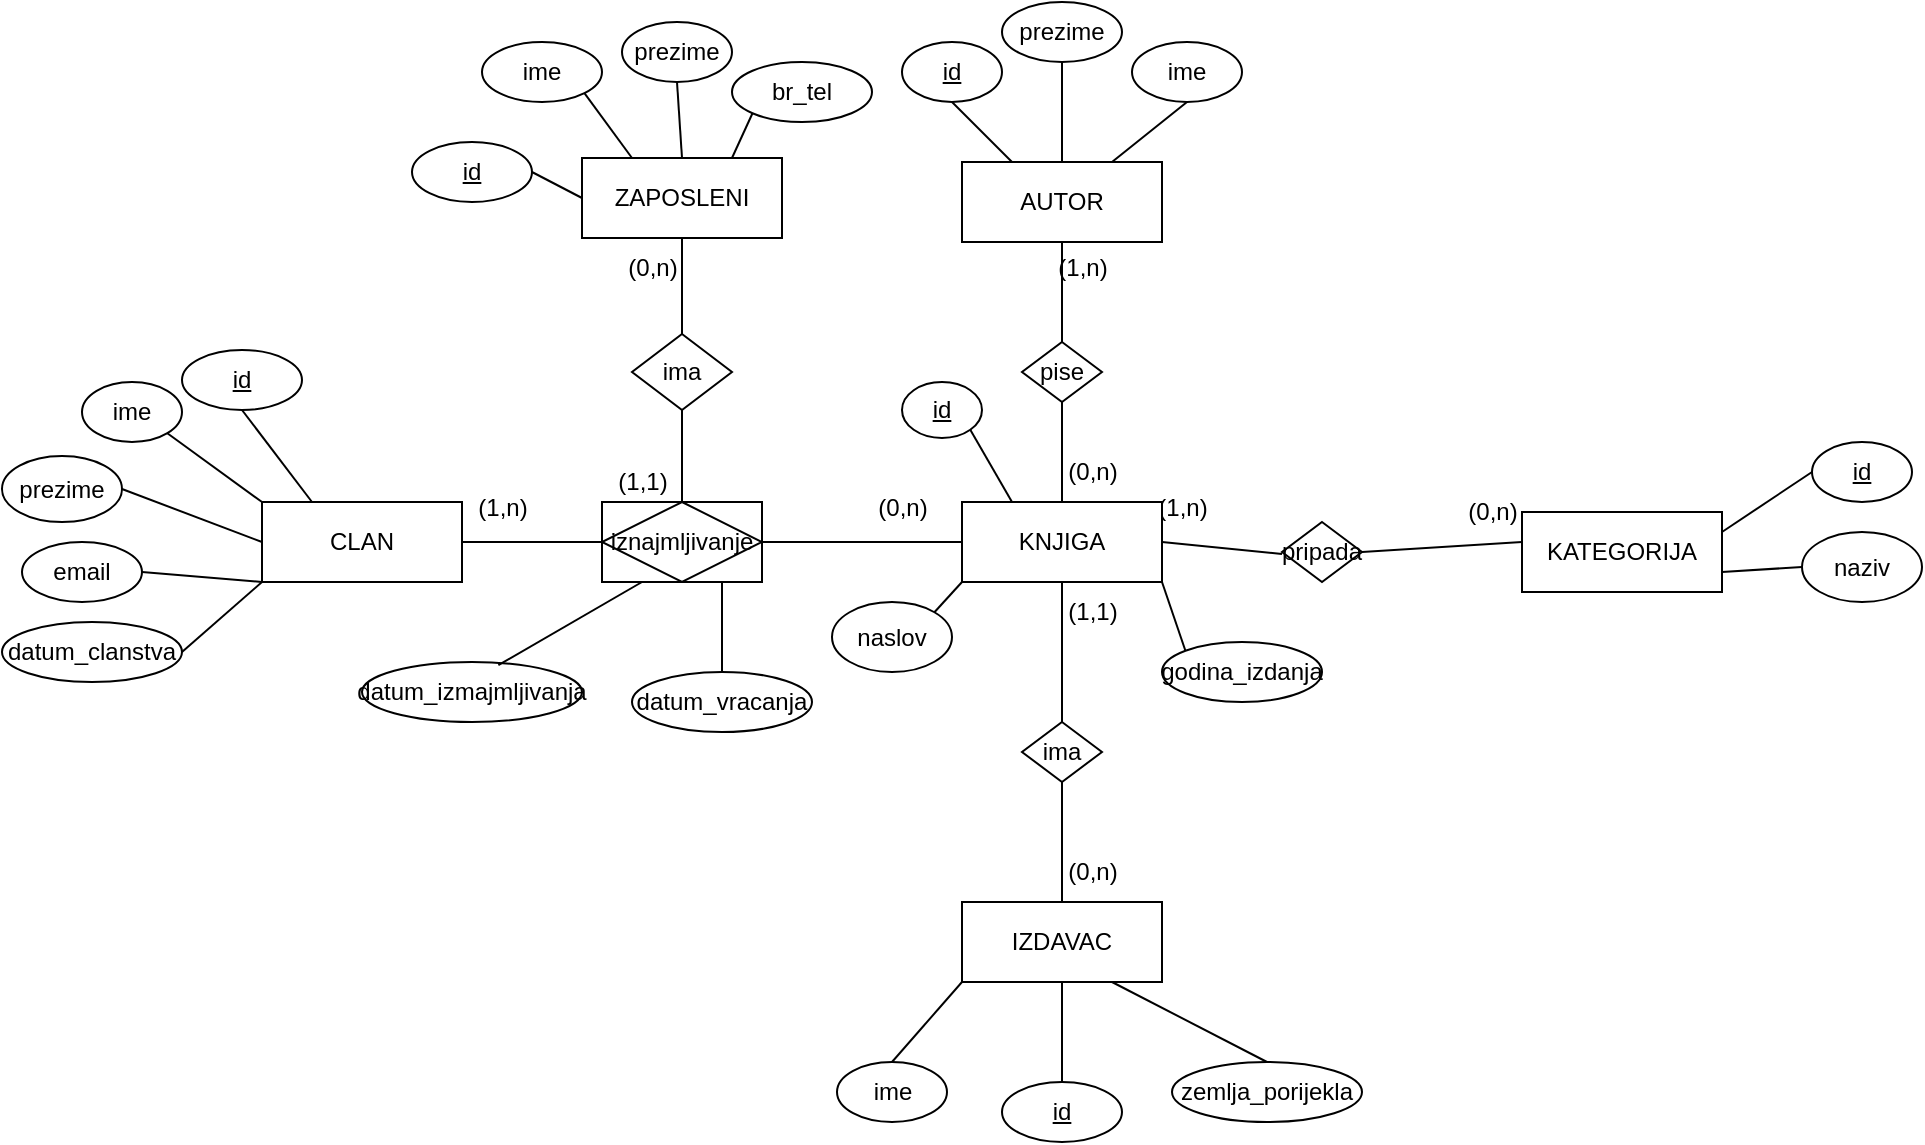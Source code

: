 <mxfile version="26.0.16">
  <diagram name="Page-1" id="YqvuZU1qee51eaF9YIpm">
    <mxGraphModel dx="548" dy="1721" grid="1" gridSize="10" guides="1" tooltips="1" connect="1" arrows="1" fold="1" page="1" pageScale="1" pageWidth="850" pageHeight="1100" math="0" shadow="0">
      <root>
        <mxCell id="0" />
        <mxCell id="1" parent="0" />
        <mxCell id="rZ0ERCzyULRFONIbK_t7-1" value="CLAN" style="whiteSpace=wrap;html=1;align=center;" vertex="1" parent="1">
          <mxGeometry x="210" y="120" width="100" height="40" as="geometry" />
        </mxCell>
        <mxCell id="rZ0ERCzyULRFONIbK_t7-3" value="IZDAVAC" style="whiteSpace=wrap;html=1;align=center;" vertex="1" parent="1">
          <mxGeometry x="560" y="320" width="100" height="40" as="geometry" />
        </mxCell>
        <mxCell id="rZ0ERCzyULRFONIbK_t7-5" value="AUTOR" style="whiteSpace=wrap;html=1;align=center;" vertex="1" parent="1">
          <mxGeometry x="560" y="-50" width="100" height="40" as="geometry" />
        </mxCell>
        <mxCell id="rZ0ERCzyULRFONIbK_t7-6" value="KATEGORIJA" style="whiteSpace=wrap;html=1;align=center;" vertex="1" parent="1">
          <mxGeometry x="840" y="125" width="100" height="40" as="geometry" />
        </mxCell>
        <mxCell id="rZ0ERCzyULRFONIbK_t7-8" value="ima" style="shape=rhombus;perimeter=rhombusPerimeter;whiteSpace=wrap;html=1;align=center;" vertex="1" parent="1">
          <mxGeometry x="590" y="230" width="40" height="30" as="geometry" />
        </mxCell>
        <mxCell id="rZ0ERCzyULRFONIbK_t7-9" value="" style="endArrow=none;html=1;rounded=0;exitX=0.5;exitY=1;exitDx=0;exitDy=0;entryX=0.5;entryY=0;entryDx=0;entryDy=0;" edge="1" parent="1" source="rZ0ERCzyULRFONIbK_t7-23" target="rZ0ERCzyULRFONIbK_t7-8">
          <mxGeometry relative="1" as="geometry">
            <mxPoint x="610" y="160" as="sourcePoint" />
            <mxPoint x="660" y="170" as="targetPoint" />
          </mxGeometry>
        </mxCell>
        <mxCell id="rZ0ERCzyULRFONIbK_t7-10" value="" style="endArrow=none;html=1;rounded=0;exitX=0.5;exitY=0;exitDx=0;exitDy=0;entryX=0.5;entryY=1;entryDx=0;entryDy=0;" edge="1" parent="1" source="rZ0ERCzyULRFONIbK_t7-3" target="rZ0ERCzyULRFONIbK_t7-8">
          <mxGeometry relative="1" as="geometry">
            <mxPoint x="500" y="170" as="sourcePoint" />
            <mxPoint x="660" y="170" as="targetPoint" />
          </mxGeometry>
        </mxCell>
        <mxCell id="rZ0ERCzyULRFONIbK_t7-11" value="(0,n)" style="text;html=1;align=center;verticalAlign=middle;resizable=0;points=[];autosize=1;strokeColor=none;fillColor=none;" vertex="1" parent="1">
          <mxGeometry x="600" y="290" width="50" height="30" as="geometry" />
        </mxCell>
        <mxCell id="rZ0ERCzyULRFONIbK_t7-12" value="(1,1)" style="text;html=1;align=center;verticalAlign=middle;resizable=0;points=[];autosize=1;strokeColor=none;fillColor=none;" vertex="1" parent="1">
          <mxGeometry x="600" y="160" width="50" height="30" as="geometry" />
        </mxCell>
        <mxCell id="rZ0ERCzyULRFONIbK_t7-13" value="pise" style="shape=rhombus;perimeter=rhombusPerimeter;whiteSpace=wrap;html=1;align=center;" vertex="1" parent="1">
          <mxGeometry x="590" y="40" width="40" height="30" as="geometry" />
        </mxCell>
        <mxCell id="rZ0ERCzyULRFONIbK_t7-14" value="" style="endArrow=none;html=1;rounded=0;exitX=0.5;exitY=1;exitDx=0;exitDy=0;entryX=0.5;entryY=0;entryDx=0;entryDy=0;" edge="1" parent="1" source="rZ0ERCzyULRFONIbK_t7-13" target="rZ0ERCzyULRFONIbK_t7-23">
          <mxGeometry relative="1" as="geometry">
            <mxPoint x="400" y="170" as="sourcePoint" />
            <mxPoint x="610" y="120" as="targetPoint" />
          </mxGeometry>
        </mxCell>
        <mxCell id="rZ0ERCzyULRFONIbK_t7-15" value="" style="endArrow=none;html=1;rounded=0;exitX=0.5;exitY=1;exitDx=0;exitDy=0;entryX=0.5;entryY=0;entryDx=0;entryDy=0;" edge="1" parent="1" source="rZ0ERCzyULRFONIbK_t7-5" target="rZ0ERCzyULRFONIbK_t7-13">
          <mxGeometry relative="1" as="geometry">
            <mxPoint x="400" y="170" as="sourcePoint" />
            <mxPoint x="560" y="170" as="targetPoint" />
          </mxGeometry>
        </mxCell>
        <mxCell id="rZ0ERCzyULRFONIbK_t7-16" value="(1,n)" style="text;html=1;align=center;verticalAlign=middle;resizable=0;points=[];autosize=1;strokeColor=none;fillColor=none;" vertex="1" parent="1">
          <mxGeometry x="595" y="-12" width="50" height="30" as="geometry" />
        </mxCell>
        <mxCell id="rZ0ERCzyULRFONIbK_t7-17" value="(0,n)" style="text;html=1;align=center;verticalAlign=middle;resizable=0;points=[];autosize=1;strokeColor=none;fillColor=none;" vertex="1" parent="1">
          <mxGeometry x="600" y="90" width="50" height="30" as="geometry" />
        </mxCell>
        <mxCell id="rZ0ERCzyULRFONIbK_t7-18" value="pripada" style="shape=rhombus;perimeter=rhombusPerimeter;whiteSpace=wrap;html=1;align=center;" vertex="1" parent="1">
          <mxGeometry x="720" y="130" width="40" height="30" as="geometry" />
        </mxCell>
        <mxCell id="rZ0ERCzyULRFONIbK_t7-19" value="" style="endArrow=none;html=1;rounded=0;exitX=1;exitY=0.5;exitDx=0;exitDy=0;" edge="1" parent="1" source="rZ0ERCzyULRFONIbK_t7-18">
          <mxGeometry relative="1" as="geometry">
            <mxPoint x="540" y="50" as="sourcePoint" />
            <mxPoint x="840" y="140" as="targetPoint" />
          </mxGeometry>
        </mxCell>
        <mxCell id="rZ0ERCzyULRFONIbK_t7-20" value="" style="endArrow=none;html=1;rounded=0;exitX=1;exitY=0.5;exitDx=0;exitDy=0;" edge="1" parent="1" source="rZ0ERCzyULRFONIbK_t7-23">
          <mxGeometry relative="1" as="geometry">
            <mxPoint x="660" y="140" as="sourcePoint" />
            <mxPoint x="720" y="146" as="targetPoint" />
          </mxGeometry>
        </mxCell>
        <mxCell id="rZ0ERCzyULRFONIbK_t7-21" value="(1,n)" style="text;html=1;align=center;verticalAlign=middle;resizable=0;points=[];autosize=1;strokeColor=none;fillColor=none;" vertex="1" parent="1">
          <mxGeometry x="645" y="108" width="50" height="30" as="geometry" />
        </mxCell>
        <mxCell id="rZ0ERCzyULRFONIbK_t7-22" value="(0,n)" style="text;html=1;align=center;verticalAlign=middle;resizable=0;points=[];autosize=1;strokeColor=none;fillColor=none;" vertex="1" parent="1">
          <mxGeometry x="800" y="110" width="50" height="30" as="geometry" />
        </mxCell>
        <mxCell id="rZ0ERCzyULRFONIbK_t7-23" value="KNJIGA" style="whiteSpace=wrap;html=1;align=center;" vertex="1" parent="1">
          <mxGeometry x="560" y="120" width="100" height="40" as="geometry" />
        </mxCell>
        <mxCell id="rZ0ERCzyULRFONIbK_t7-25" value="" style="endArrow=none;html=1;rounded=0;exitX=1;exitY=0.5;exitDx=0;exitDy=0;" edge="1" parent="1" source="rZ0ERCzyULRFONIbK_t7-29" target="rZ0ERCzyULRFONIbK_t7-23">
          <mxGeometry relative="1" as="geometry">
            <mxPoint x="458" y="139" as="sourcePoint" />
            <mxPoint x="530" y="50" as="targetPoint" />
          </mxGeometry>
        </mxCell>
        <mxCell id="rZ0ERCzyULRFONIbK_t7-26" value="" style="endArrow=none;html=1;rounded=0;exitX=1;exitY=0.5;exitDx=0;exitDy=0;entryX=0;entryY=0.5;entryDx=0;entryDy=0;" edge="1" parent="1" source="rZ0ERCzyULRFONIbK_t7-1" target="rZ0ERCzyULRFONIbK_t7-29">
          <mxGeometry relative="1" as="geometry">
            <mxPoint x="370" y="50" as="sourcePoint" />
            <mxPoint x="393" y="139" as="targetPoint" />
          </mxGeometry>
        </mxCell>
        <mxCell id="rZ0ERCzyULRFONIbK_t7-27" value="(1,n)" style="text;html=1;align=center;verticalAlign=middle;resizable=0;points=[];autosize=1;strokeColor=none;fillColor=none;" vertex="1" parent="1">
          <mxGeometry x="305" y="108" width="50" height="30" as="geometry" />
        </mxCell>
        <mxCell id="rZ0ERCzyULRFONIbK_t7-28" value="ZAPOSLENI" style="whiteSpace=wrap;html=1;align=center;" vertex="1" parent="1">
          <mxGeometry x="370" y="-52" width="100" height="40" as="geometry" />
        </mxCell>
        <mxCell id="rZ0ERCzyULRFONIbK_t7-29" value="iznajmljivanje" style="shape=associativeEntity;whiteSpace=wrap;html=1;align=center;" vertex="1" parent="1">
          <mxGeometry x="380" y="120" width="80" height="40" as="geometry" />
        </mxCell>
        <mxCell id="rZ0ERCzyULRFONIbK_t7-30" value="" style="endArrow=none;html=1;rounded=0;exitX=0.5;exitY=1;exitDx=0;exitDy=0;entryX=0.5;entryY=0.211;entryDx=0;entryDy=0;entryPerimeter=0;" edge="1" parent="1" source="rZ0ERCzyULRFONIbK_t7-28" target="rZ0ERCzyULRFONIbK_t7-33">
          <mxGeometry relative="1" as="geometry">
            <mxPoint x="620" y="50" as="sourcePoint" />
            <mxPoint x="420" y="50" as="targetPoint" />
          </mxGeometry>
        </mxCell>
        <mxCell id="rZ0ERCzyULRFONIbK_t7-31" value="(0,n)" style="text;html=1;align=center;verticalAlign=middle;resizable=0;points=[];autosize=1;strokeColor=none;fillColor=none;" vertex="1" parent="1">
          <mxGeometry x="380" y="-12" width="50" height="30" as="geometry" />
        </mxCell>
        <mxCell id="rZ0ERCzyULRFONIbK_t7-32" value="(1,1)" style="text;html=1;align=center;verticalAlign=middle;resizable=0;points=[];autosize=1;strokeColor=none;fillColor=none;" vertex="1" parent="1">
          <mxGeometry x="375" y="95" width="50" height="30" as="geometry" />
        </mxCell>
        <mxCell id="rZ0ERCzyULRFONIbK_t7-33" value="ima" style="shape=rhombus;perimeter=rhombusPerimeter;whiteSpace=wrap;html=1;align=center;" vertex="1" parent="1">
          <mxGeometry x="395" y="36" width="50" height="38" as="geometry" />
        </mxCell>
        <mxCell id="rZ0ERCzyULRFONIbK_t7-34" value="" style="endArrow=none;html=1;rounded=0;entryX=0.5;entryY=0;entryDx=0;entryDy=0;exitX=0.5;exitY=1;exitDx=0;exitDy=0;" edge="1" parent="1" source="rZ0ERCzyULRFONIbK_t7-33" target="rZ0ERCzyULRFONIbK_t7-29">
          <mxGeometry relative="1" as="geometry">
            <mxPoint x="620" y="50" as="sourcePoint" />
            <mxPoint x="780" y="50" as="targetPoint" />
          </mxGeometry>
        </mxCell>
        <mxCell id="rZ0ERCzyULRFONIbK_t7-35" value="(0,n)" style="text;html=1;align=center;verticalAlign=middle;resizable=0;points=[];autosize=1;strokeColor=none;fillColor=none;" vertex="1" parent="1">
          <mxGeometry x="505" y="108" width="50" height="30" as="geometry" />
        </mxCell>
        <mxCell id="rZ0ERCzyULRFONIbK_t7-36" value="email" style="ellipse;whiteSpace=wrap;html=1;align=center;" vertex="1" parent="1">
          <mxGeometry x="90" y="140" width="60" height="30" as="geometry" />
        </mxCell>
        <mxCell id="rZ0ERCzyULRFONIbK_t7-37" value="prezime" style="ellipse;whiteSpace=wrap;html=1;align=center;" vertex="1" parent="1">
          <mxGeometry x="80" y="97" width="60" height="33" as="geometry" />
        </mxCell>
        <mxCell id="rZ0ERCzyULRFONIbK_t7-38" value="ime" style="ellipse;whiteSpace=wrap;html=1;align=center;" vertex="1" parent="1">
          <mxGeometry x="120" y="60" width="50" height="30" as="geometry" />
        </mxCell>
        <mxCell id="rZ0ERCzyULRFONIbK_t7-40" value="" style="endArrow=none;html=1;rounded=0;entryX=0;entryY=1;entryDx=0;entryDy=0;exitX=1;exitY=0.5;exitDx=0;exitDy=0;" edge="1" parent="1" source="rZ0ERCzyULRFONIbK_t7-36" target="rZ0ERCzyULRFONIbK_t7-1">
          <mxGeometry relative="1" as="geometry">
            <mxPoint x="400" y="50" as="sourcePoint" />
            <mxPoint x="560" y="50" as="targetPoint" />
          </mxGeometry>
        </mxCell>
        <mxCell id="rZ0ERCzyULRFONIbK_t7-41" value="" style="endArrow=none;html=1;rounded=0;entryX=0;entryY=0.5;entryDx=0;entryDy=0;exitX=1;exitY=0.5;exitDx=0;exitDy=0;" edge="1" parent="1" source="rZ0ERCzyULRFONIbK_t7-37" target="rZ0ERCzyULRFONIbK_t7-1">
          <mxGeometry relative="1" as="geometry">
            <mxPoint x="400" y="50" as="sourcePoint" />
            <mxPoint x="560" y="50" as="targetPoint" />
          </mxGeometry>
        </mxCell>
        <mxCell id="rZ0ERCzyULRFONIbK_t7-42" value="" style="endArrow=none;html=1;rounded=0;entryX=0;entryY=0;entryDx=0;entryDy=0;exitX=1;exitY=1;exitDx=0;exitDy=0;" edge="1" parent="1" source="rZ0ERCzyULRFONIbK_t7-38" target="rZ0ERCzyULRFONIbK_t7-1">
          <mxGeometry relative="1" as="geometry">
            <mxPoint x="400" y="50" as="sourcePoint" />
            <mxPoint x="560" y="50" as="targetPoint" />
          </mxGeometry>
        </mxCell>
        <mxCell id="rZ0ERCzyULRFONIbK_t7-43" value="id" style="ellipse;whiteSpace=wrap;html=1;align=center;fontStyle=4;" vertex="1" parent="1">
          <mxGeometry x="170" y="44" width="60" height="30" as="geometry" />
        </mxCell>
        <mxCell id="rZ0ERCzyULRFONIbK_t7-44" value="" style="endArrow=none;html=1;rounded=0;entryX=0.25;entryY=0;entryDx=0;entryDy=0;exitX=0.5;exitY=1;exitDx=0;exitDy=0;" edge="1" parent="1" source="rZ0ERCzyULRFONIbK_t7-43" target="rZ0ERCzyULRFONIbK_t7-1">
          <mxGeometry relative="1" as="geometry">
            <mxPoint x="400" y="50" as="sourcePoint" />
            <mxPoint x="560" y="50" as="targetPoint" />
          </mxGeometry>
        </mxCell>
        <mxCell id="rZ0ERCzyULRFONIbK_t7-45" value="datum_clanstva" style="ellipse;whiteSpace=wrap;html=1;align=center;" vertex="1" parent="1">
          <mxGeometry x="80" y="180" width="90" height="30" as="geometry" />
        </mxCell>
        <mxCell id="rZ0ERCzyULRFONIbK_t7-46" value="" style="endArrow=none;html=1;rounded=0;exitX=1;exitY=0.5;exitDx=0;exitDy=0;entryX=0;entryY=1;entryDx=0;entryDy=0;" edge="1" parent="1" source="rZ0ERCzyULRFONIbK_t7-45" target="rZ0ERCzyULRFONIbK_t7-1">
          <mxGeometry relative="1" as="geometry">
            <mxPoint x="400" y="50" as="sourcePoint" />
            <mxPoint x="560" y="50" as="targetPoint" />
          </mxGeometry>
        </mxCell>
        <mxCell id="rZ0ERCzyULRFONIbK_t7-47" value="id" style="ellipse;whiteSpace=wrap;html=1;align=center;fontStyle=4;" vertex="1" parent="1">
          <mxGeometry x="530" y="60" width="40" height="28" as="geometry" />
        </mxCell>
        <mxCell id="rZ0ERCzyULRFONIbK_t7-48" value="" style="endArrow=none;html=1;rounded=0;entryX=0.25;entryY=0;entryDx=0;entryDy=0;exitX=1;exitY=1;exitDx=0;exitDy=0;" edge="1" parent="1" source="rZ0ERCzyULRFONIbK_t7-47" target="rZ0ERCzyULRFONIbK_t7-23">
          <mxGeometry relative="1" as="geometry">
            <mxPoint x="400" y="50" as="sourcePoint" />
            <mxPoint x="560" y="50" as="targetPoint" />
          </mxGeometry>
        </mxCell>
        <mxCell id="rZ0ERCzyULRFONIbK_t7-49" value="naslov" style="ellipse;whiteSpace=wrap;html=1;align=center;" vertex="1" parent="1">
          <mxGeometry x="495" y="170" width="60" height="35" as="geometry" />
        </mxCell>
        <mxCell id="rZ0ERCzyULRFONIbK_t7-50" value="" style="endArrow=none;html=1;rounded=0;entryX=1;entryY=0;entryDx=0;entryDy=0;exitX=0;exitY=1;exitDx=0;exitDy=0;" edge="1" parent="1" source="rZ0ERCzyULRFONIbK_t7-23" target="rZ0ERCzyULRFONIbK_t7-49">
          <mxGeometry relative="1" as="geometry">
            <mxPoint x="400" y="50" as="sourcePoint" />
            <mxPoint x="560" y="50" as="targetPoint" />
          </mxGeometry>
        </mxCell>
        <mxCell id="rZ0ERCzyULRFONIbK_t7-51" value="godina_izdanja" style="ellipse;whiteSpace=wrap;html=1;align=center;" vertex="1" parent="1">
          <mxGeometry x="660" y="190" width="80" height="30" as="geometry" />
        </mxCell>
        <mxCell id="rZ0ERCzyULRFONIbK_t7-52" value="" style="endArrow=none;html=1;rounded=0;entryX=0;entryY=0;entryDx=0;entryDy=0;exitX=1;exitY=1;exitDx=0;exitDy=0;" edge="1" parent="1" source="rZ0ERCzyULRFONIbK_t7-23" target="rZ0ERCzyULRFONIbK_t7-51">
          <mxGeometry relative="1" as="geometry">
            <mxPoint x="400" y="50" as="sourcePoint" />
            <mxPoint x="560" y="50" as="targetPoint" />
          </mxGeometry>
        </mxCell>
        <mxCell id="rZ0ERCzyULRFONIbK_t7-53" value="zemlja_porijekla" style="ellipse;whiteSpace=wrap;html=1;align=center;" vertex="1" parent="1">
          <mxGeometry x="665" y="400" width="95" height="30" as="geometry" />
        </mxCell>
        <mxCell id="rZ0ERCzyULRFONIbK_t7-54" value="id" style="ellipse;whiteSpace=wrap;html=1;align=center;fontStyle=4;" vertex="1" parent="1">
          <mxGeometry x="580" y="410" width="60" height="30" as="geometry" />
        </mxCell>
        <mxCell id="rZ0ERCzyULRFONIbK_t7-55" value="ime" style="ellipse;whiteSpace=wrap;html=1;align=center;" vertex="1" parent="1">
          <mxGeometry x="497.5" y="400" width="55" height="30" as="geometry" />
        </mxCell>
        <mxCell id="rZ0ERCzyULRFONIbK_t7-56" value="" style="endArrow=none;html=1;rounded=0;entryX=0.75;entryY=1;entryDx=0;entryDy=0;exitX=0.5;exitY=0;exitDx=0;exitDy=0;" edge="1" parent="1" source="rZ0ERCzyULRFONIbK_t7-53" target="rZ0ERCzyULRFONIbK_t7-3">
          <mxGeometry relative="1" as="geometry">
            <mxPoint x="650" y="430" as="sourcePoint" />
            <mxPoint x="810" y="430" as="targetPoint" />
          </mxGeometry>
        </mxCell>
        <mxCell id="rZ0ERCzyULRFONIbK_t7-57" value="" style="endArrow=none;html=1;rounded=0;entryX=0.5;entryY=1;entryDx=0;entryDy=0;exitX=0.5;exitY=0;exitDx=0;exitDy=0;" edge="1" parent="1" source="rZ0ERCzyULRFONIbK_t7-54" target="rZ0ERCzyULRFONIbK_t7-3">
          <mxGeometry relative="1" as="geometry">
            <mxPoint x="650" y="430" as="sourcePoint" />
            <mxPoint x="810" y="430" as="targetPoint" />
          </mxGeometry>
        </mxCell>
        <mxCell id="rZ0ERCzyULRFONIbK_t7-58" value="" style="endArrow=none;html=1;rounded=0;entryX=0;entryY=1;entryDx=0;entryDy=0;exitX=0.5;exitY=0;exitDx=0;exitDy=0;" edge="1" parent="1" source="rZ0ERCzyULRFONIbK_t7-55" target="rZ0ERCzyULRFONIbK_t7-3">
          <mxGeometry relative="1" as="geometry">
            <mxPoint x="650" y="430" as="sourcePoint" />
            <mxPoint x="810" y="430" as="targetPoint" />
          </mxGeometry>
        </mxCell>
        <mxCell id="rZ0ERCzyULRFONIbK_t7-59" value="id" style="ellipse;whiteSpace=wrap;html=1;align=center;fontStyle=4;" vertex="1" parent="1">
          <mxGeometry x="530" y="-110" width="50" height="30" as="geometry" />
        </mxCell>
        <mxCell id="rZ0ERCzyULRFONIbK_t7-60" value="prezime" style="ellipse;whiteSpace=wrap;html=1;align=center;" vertex="1" parent="1">
          <mxGeometry x="580" y="-130" width="60" height="30" as="geometry" />
        </mxCell>
        <mxCell id="rZ0ERCzyULRFONIbK_t7-61" value="ime" style="ellipse;whiteSpace=wrap;html=1;align=center;" vertex="1" parent="1">
          <mxGeometry x="645" y="-110" width="55" height="30" as="geometry" />
        </mxCell>
        <mxCell id="rZ0ERCzyULRFONIbK_t7-62" value="" style="endArrow=none;html=1;rounded=0;exitX=0.25;exitY=0;exitDx=0;exitDy=0;entryX=0.5;entryY=1;entryDx=0;entryDy=0;" edge="1" parent="1" source="rZ0ERCzyULRFONIbK_t7-5" target="rZ0ERCzyULRFONIbK_t7-59">
          <mxGeometry relative="1" as="geometry">
            <mxPoint x="480" y="-80" as="sourcePoint" />
            <mxPoint x="640" y="-80" as="targetPoint" />
          </mxGeometry>
        </mxCell>
        <mxCell id="rZ0ERCzyULRFONIbK_t7-63" value="" style="endArrow=none;html=1;rounded=0;entryX=0.5;entryY=1;entryDx=0;entryDy=0;exitX=0.5;exitY=0;exitDx=0;exitDy=0;" edge="1" parent="1" source="rZ0ERCzyULRFONIbK_t7-5" target="rZ0ERCzyULRFONIbK_t7-60">
          <mxGeometry relative="1" as="geometry">
            <mxPoint x="480" y="-80" as="sourcePoint" />
            <mxPoint x="640" y="-80" as="targetPoint" />
          </mxGeometry>
        </mxCell>
        <mxCell id="rZ0ERCzyULRFONIbK_t7-64" value="" style="endArrow=none;html=1;rounded=0;entryX=0.5;entryY=1;entryDx=0;entryDy=0;exitX=0.75;exitY=0;exitDx=0;exitDy=0;" edge="1" parent="1" source="rZ0ERCzyULRFONIbK_t7-5" target="rZ0ERCzyULRFONIbK_t7-61">
          <mxGeometry relative="1" as="geometry">
            <mxPoint x="480" y="-80" as="sourcePoint" />
            <mxPoint x="640" y="-80" as="targetPoint" />
          </mxGeometry>
        </mxCell>
        <mxCell id="rZ0ERCzyULRFONIbK_t7-65" value="id" style="ellipse;whiteSpace=wrap;html=1;align=center;fontStyle=4;" vertex="1" parent="1">
          <mxGeometry x="985" y="90" width="50" height="30" as="geometry" />
        </mxCell>
        <mxCell id="rZ0ERCzyULRFONIbK_t7-66" value="naziv" style="ellipse;whiteSpace=wrap;html=1;align=center;" vertex="1" parent="1">
          <mxGeometry x="980" y="135" width="60" height="35" as="geometry" />
        </mxCell>
        <mxCell id="rZ0ERCzyULRFONIbK_t7-67" value="" style="endArrow=none;html=1;rounded=0;entryX=0;entryY=0.5;entryDx=0;entryDy=0;exitX=1;exitY=0.75;exitDx=0;exitDy=0;" edge="1" parent="1" source="rZ0ERCzyULRFONIbK_t7-6" target="rZ0ERCzyULRFONIbK_t7-66">
          <mxGeometry relative="1" as="geometry">
            <mxPoint x="960" y="-80" as="sourcePoint" />
            <mxPoint x="1120" y="-80" as="targetPoint" />
          </mxGeometry>
        </mxCell>
        <mxCell id="rZ0ERCzyULRFONIbK_t7-68" value="" style="endArrow=none;html=1;rounded=0;entryX=1;entryY=0.25;entryDx=0;entryDy=0;exitX=0;exitY=0.5;exitDx=0;exitDy=0;" edge="1" parent="1" source="rZ0ERCzyULRFONIbK_t7-65" target="rZ0ERCzyULRFONIbK_t7-6">
          <mxGeometry relative="1" as="geometry">
            <mxPoint x="960" y="-80" as="sourcePoint" />
            <mxPoint x="1120" y="-80" as="targetPoint" />
          </mxGeometry>
        </mxCell>
        <mxCell id="rZ0ERCzyULRFONIbK_t7-69" value="datum_vracanja" style="ellipse;whiteSpace=wrap;html=1;align=center;" vertex="1" parent="1">
          <mxGeometry x="395" y="205" width="90" height="30" as="geometry" />
        </mxCell>
        <mxCell id="rZ0ERCzyULRFONIbK_t7-70" value="datum_izmajmljivanja" style="ellipse;whiteSpace=wrap;html=1;align=center;" vertex="1" parent="1">
          <mxGeometry x="260" y="200" width="110" height="30" as="geometry" />
        </mxCell>
        <mxCell id="rZ0ERCzyULRFONIbK_t7-71" value="" style="endArrow=none;html=1;rounded=0;entryX=0.5;entryY=0;entryDx=0;entryDy=0;exitX=0.75;exitY=1;exitDx=0;exitDy=0;" edge="1" parent="1" source="rZ0ERCzyULRFONIbK_t7-29" target="rZ0ERCzyULRFONIbK_t7-69">
          <mxGeometry relative="1" as="geometry">
            <mxPoint x="390" y="140" as="sourcePoint" />
            <mxPoint x="550" y="140" as="targetPoint" />
          </mxGeometry>
        </mxCell>
        <mxCell id="rZ0ERCzyULRFONIbK_t7-72" value="" style="endArrow=none;html=1;rounded=0;entryX=0.62;entryY=0.053;entryDx=0;entryDy=0;entryPerimeter=0;exitX=0.25;exitY=1;exitDx=0;exitDy=0;" edge="1" parent="1" source="rZ0ERCzyULRFONIbK_t7-29" target="rZ0ERCzyULRFONIbK_t7-70">
          <mxGeometry relative="1" as="geometry">
            <mxPoint x="390" y="140" as="sourcePoint" />
            <mxPoint x="550" y="140" as="targetPoint" />
          </mxGeometry>
        </mxCell>
        <mxCell id="rZ0ERCzyULRFONIbK_t7-73" value="id" style="ellipse;whiteSpace=wrap;html=1;align=center;fontStyle=4;" vertex="1" parent="1">
          <mxGeometry x="285" y="-60" width="60" height="30" as="geometry" />
        </mxCell>
        <mxCell id="rZ0ERCzyULRFONIbK_t7-75" value="ime" style="ellipse;whiteSpace=wrap;html=1;align=center;" vertex="1" parent="1">
          <mxGeometry x="320" y="-110" width="60" height="30" as="geometry" />
        </mxCell>
        <mxCell id="rZ0ERCzyULRFONIbK_t7-76" value="prezime" style="ellipse;whiteSpace=wrap;html=1;align=center;" vertex="1" parent="1">
          <mxGeometry x="390" y="-120" width="55" height="30" as="geometry" />
        </mxCell>
        <mxCell id="rZ0ERCzyULRFONIbK_t7-77" value="br_tel" style="ellipse;whiteSpace=wrap;html=1;align=center;" vertex="1" parent="1">
          <mxGeometry x="445" y="-100" width="70" height="30" as="geometry" />
        </mxCell>
        <mxCell id="rZ0ERCzyULRFONIbK_t7-78" value="" style="endArrow=none;html=1;rounded=0;exitX=0;exitY=1;exitDx=0;exitDy=0;entryX=0.75;entryY=0;entryDx=0;entryDy=0;" edge="1" parent="1" source="rZ0ERCzyULRFONIbK_t7-77" target="rZ0ERCzyULRFONIbK_t7-28">
          <mxGeometry relative="1" as="geometry">
            <mxPoint x="390" y="140" as="sourcePoint" />
            <mxPoint x="550" y="140" as="targetPoint" />
          </mxGeometry>
        </mxCell>
        <mxCell id="rZ0ERCzyULRFONIbK_t7-79" value="" style="endArrow=none;html=1;rounded=0;exitX=0.5;exitY=1;exitDx=0;exitDy=0;entryX=0.5;entryY=0;entryDx=0;entryDy=0;" edge="1" parent="1" source="rZ0ERCzyULRFONIbK_t7-76" target="rZ0ERCzyULRFONIbK_t7-28">
          <mxGeometry relative="1" as="geometry">
            <mxPoint x="390" y="140" as="sourcePoint" />
            <mxPoint x="550" y="140" as="targetPoint" />
          </mxGeometry>
        </mxCell>
        <mxCell id="rZ0ERCzyULRFONIbK_t7-80" value="" style="endArrow=none;html=1;rounded=0;exitX=1;exitY=1;exitDx=0;exitDy=0;entryX=0.25;entryY=0;entryDx=0;entryDy=0;" edge="1" parent="1" source="rZ0ERCzyULRFONIbK_t7-75" target="rZ0ERCzyULRFONIbK_t7-28">
          <mxGeometry relative="1" as="geometry">
            <mxPoint x="390" y="140" as="sourcePoint" />
            <mxPoint x="550" y="140" as="targetPoint" />
          </mxGeometry>
        </mxCell>
        <mxCell id="rZ0ERCzyULRFONIbK_t7-81" value="" style="endArrow=none;html=1;rounded=0;exitX=1;exitY=0.5;exitDx=0;exitDy=0;entryX=0;entryY=0.5;entryDx=0;entryDy=0;" edge="1" parent="1" source="rZ0ERCzyULRFONIbK_t7-73" target="rZ0ERCzyULRFONIbK_t7-28">
          <mxGeometry relative="1" as="geometry">
            <mxPoint x="390" y="140" as="sourcePoint" />
            <mxPoint x="550" y="140" as="targetPoint" />
          </mxGeometry>
        </mxCell>
      </root>
    </mxGraphModel>
  </diagram>
</mxfile>
